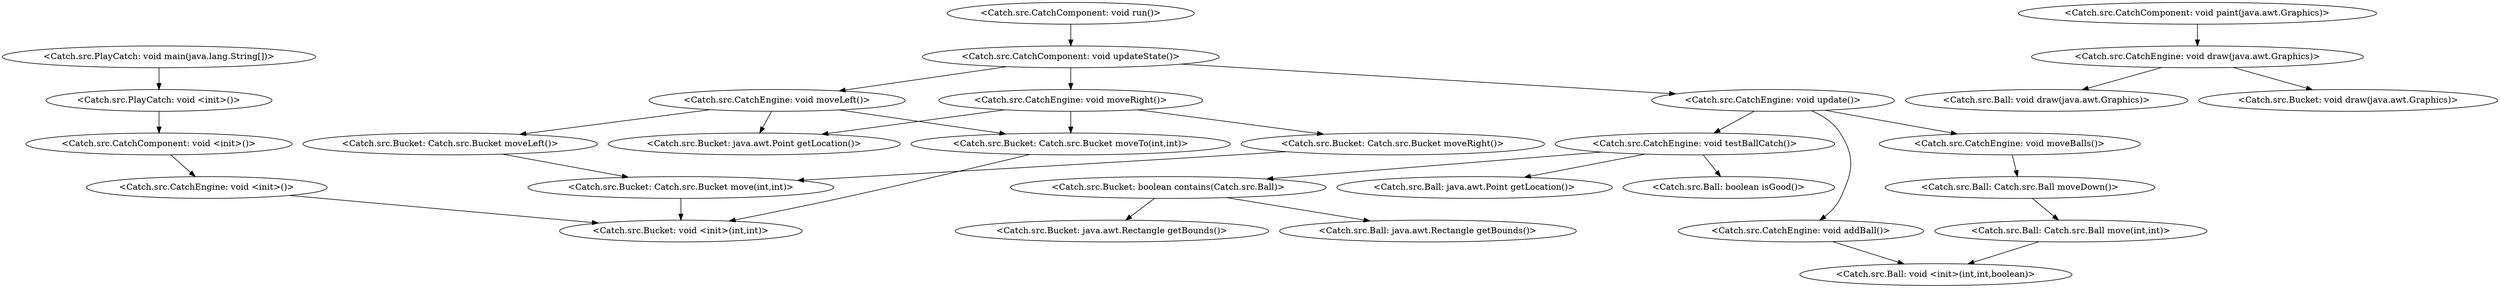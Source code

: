 digraph "Catch" {
    "<Catch.src.PlayCatch: void main(java.lang.String[])>"
    "<Catch.src.PlayCatch: void <init>()>"
    "<Catch.src.PlayCatch: void main(java.lang.String[])>"->"<Catch.src.PlayCatch: void <init>()>";
    "<Catch.src.CatchComponent: void <init>()>"
    "<Catch.src.PlayCatch: void <init>()>"->"<Catch.src.CatchComponent: void <init>()>";
    "<Catch.src.CatchEngine: void <init>()>"
    "<Catch.src.CatchComponent: void <init>()>"->"<Catch.src.CatchEngine: void <init>()>";
    "<Catch.src.CatchComponent: void run()>"
    "<Catch.src.CatchComponent: void updateState()>"
    "<Catch.src.CatchComponent: void run()>"->"<Catch.src.CatchComponent: void updateState()>";
    "<Catch.src.Bucket: void <init>(int,int)>"
    "<Catch.src.CatchEngine: void <init>()>"->"<Catch.src.Bucket: void <init>(int,int)>";
    "<Catch.src.CatchEngine: void moveLeft()>"
    "<Catch.src.CatchComponent: void updateState()>"->"<Catch.src.CatchEngine: void moveLeft()>";
    "<Catch.src.CatchEngine: void moveRight()>"
    "<Catch.src.CatchComponent: void updateState()>"->"<Catch.src.CatchEngine: void moveRight()>";
    "<Catch.src.CatchEngine: void update()>"
    "<Catch.src.CatchComponent: void updateState()>"->"<Catch.src.CatchEngine: void update()>";
    "<Catch.src.Bucket: Catch.src.Bucket moveLeft()>"
    "<Catch.src.CatchEngine: void moveLeft()>"->"<Catch.src.Bucket: Catch.src.Bucket moveLeft()>";
    "<Catch.src.Bucket: java.awt.Point getLocation()>"
    "<Catch.src.CatchEngine: void moveLeft()>"->"<Catch.src.Bucket: java.awt.Point getLocation()>";
    "<Catch.src.Bucket: Catch.src.Bucket moveTo(int,int)>"
    "<Catch.src.CatchEngine: void moveLeft()>"->"<Catch.src.Bucket: Catch.src.Bucket moveTo(int,int)>";
    "<Catch.src.Bucket: Catch.src.Bucket moveRight()>"
    "<Catch.src.CatchEngine: void moveRight()>"->"<Catch.src.Bucket: Catch.src.Bucket moveRight()>";
    "<Catch.src.CatchEngine: void moveRight()>"->"<Catch.src.Bucket: java.awt.Point getLocation()>";
    "<Catch.src.CatchEngine: void moveRight()>"->"<Catch.src.Bucket: Catch.src.Bucket moveTo(int,int)>";
    "<Catch.src.CatchEngine: void addBall()>"
    "<Catch.src.CatchEngine: void update()>"->"<Catch.src.CatchEngine: void addBall()>";
    "<Catch.src.CatchEngine: void moveBalls()>"
    "<Catch.src.CatchEngine: void update()>"->"<Catch.src.CatchEngine: void moveBalls()>";
    "<Catch.src.CatchEngine: void testBallCatch()>"
    "<Catch.src.CatchEngine: void update()>"->"<Catch.src.CatchEngine: void testBallCatch()>";
    "<Catch.src.Bucket: Catch.src.Bucket move(int,int)>"
    "<Catch.src.Bucket: Catch.src.Bucket moveLeft()>"->"<Catch.src.Bucket: Catch.src.Bucket move(int,int)>";
    "<Catch.src.Bucket: Catch.src.Bucket moveTo(int,int)>"->"<Catch.src.Bucket: void <init>(int,int)>";
    "<Catch.src.Bucket: Catch.src.Bucket moveRight()>"->"<Catch.src.Bucket: Catch.src.Bucket move(int,int)>";
    "<Catch.src.Ball: void <init>(int,int,boolean)>"
    "<Catch.src.CatchEngine: void addBall()>"->"<Catch.src.Ball: void <init>(int,int,boolean)>";
    "<Catch.src.Ball: Catch.src.Ball moveDown()>"
    "<Catch.src.CatchEngine: void moveBalls()>"->"<Catch.src.Ball: Catch.src.Ball moveDown()>";
    "<Catch.src.Bucket: boolean contains(Catch.src.Ball)>"
    "<Catch.src.CatchEngine: void testBallCatch()>"->"<Catch.src.Bucket: boolean contains(Catch.src.Ball)>";
    "<Catch.src.Ball: boolean isGood()>"
    "<Catch.src.CatchEngine: void testBallCatch()>"->"<Catch.src.Ball: boolean isGood()>";
    "<Catch.src.Ball: java.awt.Point getLocation()>"
    "<Catch.src.CatchEngine: void testBallCatch()>"->"<Catch.src.Ball: java.awt.Point getLocation()>";
    "<Catch.src.CatchComponent: void paint(java.awt.Graphics)>"
    "<Catch.src.CatchEngine: void draw(java.awt.Graphics)>"
    "<Catch.src.CatchComponent: void paint(java.awt.Graphics)>"->"<Catch.src.CatchEngine: void draw(java.awt.Graphics)>";
    "<Catch.src.Bucket: Catch.src.Bucket move(int,int)>"->"<Catch.src.Bucket: void <init>(int,int)>";
    "<Catch.src.Ball: Catch.src.Ball move(int,int)>"
    "<Catch.src.Ball: Catch.src.Ball moveDown()>"->"<Catch.src.Ball: Catch.src.Ball move(int,int)>";
    "<Catch.src.Bucket: java.awt.Rectangle getBounds()>"
    "<Catch.src.Bucket: boolean contains(Catch.src.Ball)>"->"<Catch.src.Bucket: java.awt.Rectangle getBounds()>";
    "<Catch.src.Ball: java.awt.Rectangle getBounds()>"
    "<Catch.src.Bucket: boolean contains(Catch.src.Ball)>"->"<Catch.src.Ball: java.awt.Rectangle getBounds()>";
    "<Catch.src.Ball: void draw(java.awt.Graphics)>"
    "<Catch.src.CatchEngine: void draw(java.awt.Graphics)>"->"<Catch.src.Ball: void draw(java.awt.Graphics)>";
    "<Catch.src.Bucket: void draw(java.awt.Graphics)>"
    "<Catch.src.CatchEngine: void draw(java.awt.Graphics)>"->"<Catch.src.Bucket: void draw(java.awt.Graphics)>";
    "<Catch.src.Ball: Catch.src.Ball move(int,int)>"->"<Catch.src.Ball: void <init>(int,int,boolean)>";
}
